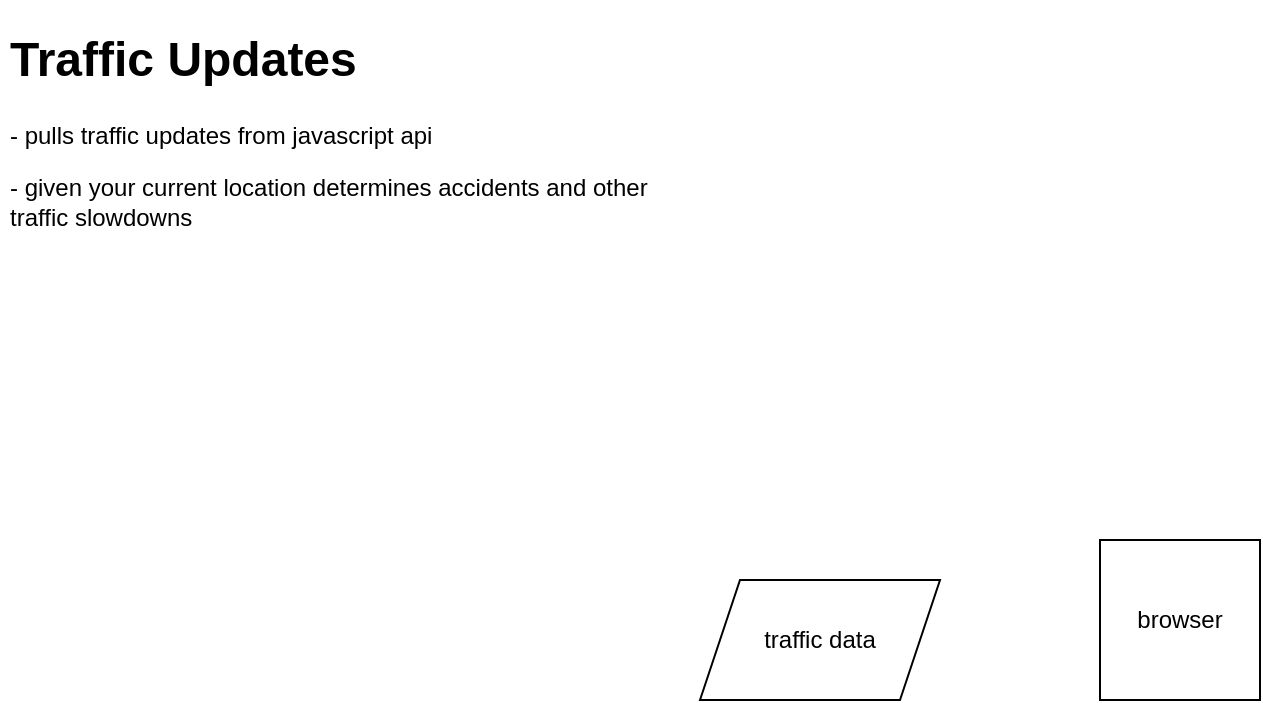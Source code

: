 <mxfile version="20.3.0" type="device"><diagram id="PpVvLSIlnoMf4ntdgg9v" name="Page-1"><mxGraphModel dx="1411" dy="839" grid="1" gridSize="10" guides="1" tooltips="1" connect="1" arrows="1" fold="1" page="1" pageScale="1" pageWidth="850" pageHeight="1100" math="0" shadow="0"><root><mxCell id="0"/><mxCell id="1" parent="0"/><mxCell id="GCiQDIEySxnZVh1Et8L5-1" value="&lt;h1&gt;Traffic Updates&lt;/h1&gt;&lt;p&gt;- pulls traffic updates from javascript api&amp;nbsp;&lt;/p&gt;&lt;p&gt;- given your current location determines accidents and other traffic slowdowns&lt;/p&gt;" style="text;html=1;strokeColor=none;fillColor=none;spacing=5;spacingTop=-20;whiteSpace=wrap;overflow=hidden;rounded=0;" vertex="1" parent="1"><mxGeometry x="60" y="60" width="340" height="240" as="geometry"/></mxCell><mxCell id="GCiQDIEySxnZVh1Et8L5-2" value="browser" style="whiteSpace=wrap;html=1;aspect=fixed;" vertex="1" parent="1"><mxGeometry x="610" y="320" width="80" height="80" as="geometry"/></mxCell><mxCell id="GCiQDIEySxnZVh1Et8L5-3" value="traffic data" style="shape=parallelogram;perimeter=parallelogramPerimeter;whiteSpace=wrap;html=1;fixedSize=1;" vertex="1" parent="1"><mxGeometry x="410" y="340" width="120" height="60" as="geometry"/></mxCell></root></mxGraphModel></diagram></mxfile>